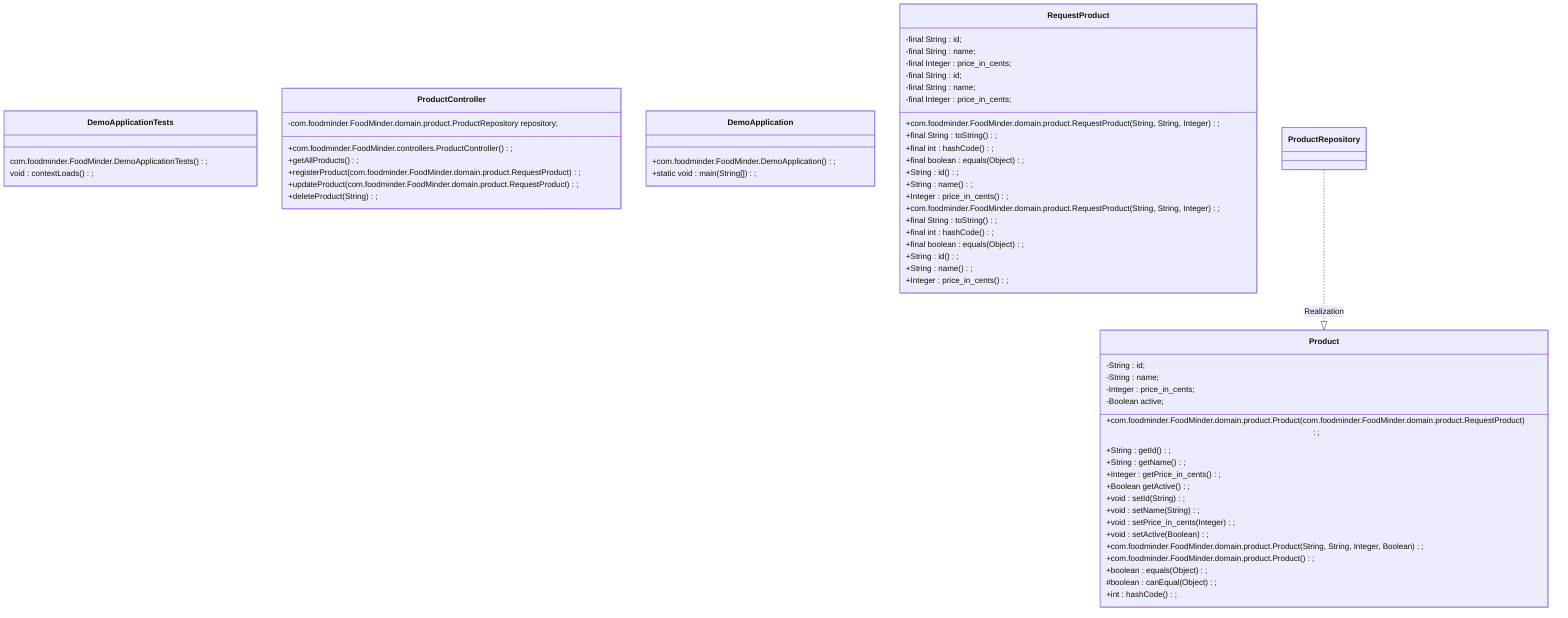 classDiagram
class DemoApplicationTests {
  com.foodminder.FoodMinder.DemoApplicationTests();
  void : contextLoads();
}
class ProductController {
  -com.foodminder.FoodMinder.domain.product.ProductRepository repository;
  +com.foodminder.FoodMinder.controllers.ProductController();
  +getAllProducts();
  +registerProduct(com.foodminder.FoodMinder.domain.product.RequestProduct);
  +updateProduct(com.foodminder.FoodMinder.domain.product.RequestProduct);
  +deleteProduct(String);
}
class DemoApplication {
  +com.foodminder.FoodMinder.DemoApplication();
  +static void : main(String[]);
}
class Product {
  -String : id;
  -String : name;
  -Integer : price_in_cents;
  -Boolean active;
  +com.foodminder.FoodMinder.domain.product.Product(com.foodminder.FoodMinder.domain.product.RequestProduct);
  +String : getId();
  +String : getName();
  +Integer : getPrice_in_cents();
  +Boolean getActive();
  +void : setId(String);
  +void : setName(String);
  +void : setPrice_in_cents(Integer);
  +void : setActive(Boolean);
  +com.foodminder.FoodMinder.domain.product.Product(String, String, Integer, Boolean);
  +com.foodminder.FoodMinder.domain.product.Product();
  +boolean : equals(Object);
  #boolean : canEqual(Object);
  +int : hashCode();
}
class RequestProduct {
  -final String : id;
  -final String : name;
  -final Integer : price_in_cents;
  +com.foodminder.FoodMinder.domain.product.RequestProduct(String, String, Integer);
  +final String : toString();
  +final int : hashCode();
  +final boolean : equals(Object);
  +String : id();
  +String : name();
  +Integer : price_in_cents();
}
class RequestProduct {
  -final String : id;
  -final String : name;
  -final Integer : price_in_cents;
  +com.foodminder.FoodMinder.domain.product.RequestProduct(String, String, Integer);
  +final String : toString();
  +final int : hashCode();
  +final boolean : equals(Object);
  +String : id();
  +String : name();
  +Integer : price_in_cents();
}
class ProductRepository {
}
ProductRepository ..|> Product : Realization